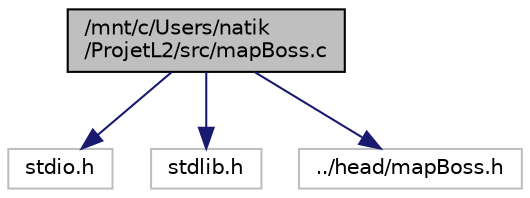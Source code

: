 digraph "/mnt/c/Users/natik/ProjetL2/src/mapBoss.c"
{
 // LATEX_PDF_SIZE
  edge [fontname="Helvetica",fontsize="10",labelfontname="Helvetica",labelfontsize="10"];
  node [fontname="Helvetica",fontsize="10",shape=record];
  Node1 [label="/mnt/c/Users/natik\l/ProjetL2/src/mapBoss.c",height=0.2,width=0.4,color="black", fillcolor="grey75", style="filled", fontcolor="black",tooltip="Fichier contenant les fonctions pour la génération de la salle du boss et marchand."];
  Node1 -> Node2 [color="midnightblue",fontsize="10",style="solid",fontname="Helvetica"];
  Node2 [label="stdio.h",height=0.2,width=0.4,color="grey75", fillcolor="white", style="filled",tooltip=" "];
  Node1 -> Node3 [color="midnightblue",fontsize="10",style="solid",fontname="Helvetica"];
  Node3 [label="stdlib.h",height=0.2,width=0.4,color="grey75", fillcolor="white", style="filled",tooltip=" "];
  Node1 -> Node4 [color="midnightblue",fontsize="10",style="solid",fontname="Helvetica"];
  Node4 [label="../head/mapBoss.h",height=0.2,width=0.4,color="grey75", fillcolor="white", style="filled",tooltip=" "];
}
